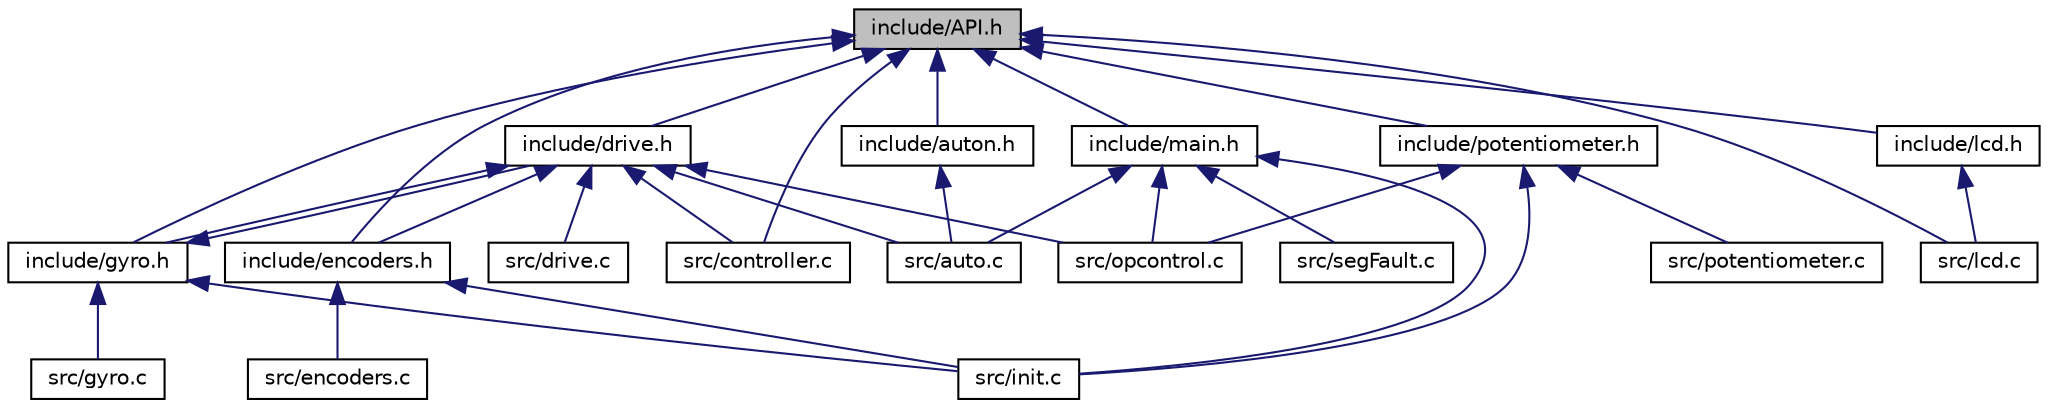 digraph "include/API.h"
{
  edge [fontname="Helvetica",fontsize="10",labelfontname="Helvetica",labelfontsize="10"];
  node [fontname="Helvetica",fontsize="10",shape=record];
  Node6 [label="include/API.h",height=0.2,width=0.4,color="black", fillcolor="grey75", style="filled", fontcolor="black"];
  Node6 -> Node7 [dir="back",color="midnightblue",fontsize="10",style="solid"];
  Node7 [label="include/auton.h",height=0.2,width=0.4,color="black", fillcolor="white", style="filled",URL="$auton_8h.html",tooltip="Defines different pieces and functions for the autonomous. "];
  Node7 -> Node8 [dir="back",color="midnightblue",fontsize="10",style="solid"];
  Node8 [label="src/auto.c",height=0.2,width=0.4,color="black", fillcolor="white", style="filled",URL="$auto_8c.html",tooltip="File for autonomous code. "];
  Node6 -> Node9 [dir="back",color="midnightblue",fontsize="10",style="solid"];
  Node9 [label="include/drive.h",height=0.2,width=0.4,color="black", fillcolor="white", style="filled",URL="$drive_8h.html",tooltip="Basic drive definitions and functions. "];
  Node9 -> Node10 [dir="back",color="midnightblue",fontsize="10",style="solid"];
  Node10 [label="include/gyro.h",height=0.2,width=0.4,color="black", fillcolor="white", style="filled",URL="$gyro_8h.html",tooltip="Declarations and macros for the VEX gyroscope. "];
  Node10 -> Node9 [dir="back",color="midnightblue",fontsize="10",style="solid"];
  Node10 -> Node11 [dir="back",color="midnightblue",fontsize="10",style="solid"];
  Node11 [label="src/gyro.c",height=0.2,width=0.4,color="black", fillcolor="white", style="filled",URL="$gyro_8c.html"];
  Node10 -> Node12 [dir="back",color="midnightblue",fontsize="10",style="solid"];
  Node12 [label="src/init.c",height=0.2,width=0.4,color="black", fillcolor="white", style="filled",URL="$init_8c.html",tooltip="File for initialization code. "];
  Node9 -> Node13 [dir="back",color="midnightblue",fontsize="10",style="solid"];
  Node13 [label="include/encoders.h",height=0.2,width=0.4,color="black", fillcolor="white", style="filled",URL="$encoders_8h.html",tooltip="wrapper around encoder functions "];
  Node13 -> Node14 [dir="back",color="midnightblue",fontsize="10",style="solid"];
  Node14 [label="src/encoders.c",height=0.2,width=0.4,color="black", fillcolor="white", style="filled",URL="$encoders_8c.html"];
  Node13 -> Node12 [dir="back",color="midnightblue",fontsize="10",style="solid"];
  Node9 -> Node8 [dir="back",color="midnightblue",fontsize="10",style="solid"];
  Node9 -> Node15 [dir="back",color="midnightblue",fontsize="10",style="solid"];
  Node15 [label="src/controller.c",height=0.2,width=0.4,color="black", fillcolor="white", style="filled",URL="$controller_8c.html"];
  Node9 -> Node16 [dir="back",color="midnightblue",fontsize="10",style="solid"];
  Node16 [label="src/drive.c",height=0.2,width=0.4,color="black", fillcolor="white", style="filled",URL="$drive_8c.html"];
  Node9 -> Node17 [dir="back",color="midnightblue",fontsize="10",style="solid"];
  Node17 [label="src/opcontrol.c",height=0.2,width=0.4,color="black", fillcolor="white", style="filled",URL="$opcontrol_8c.html",tooltip="File for operator control code. "];
  Node6 -> Node10 [dir="back",color="midnightblue",fontsize="10",style="solid"];
  Node6 -> Node13 [dir="back",color="midnightblue",fontsize="10",style="solid"];
  Node6 -> Node18 [dir="back",color="midnightblue",fontsize="10",style="solid"];
  Node18 [label="include/lcd.h",height=0.2,width=0.4,color="black", fillcolor="white", style="filled",URL="$lcd_8h.html",tooltip="LCD wrapper functions and macros. "];
  Node18 -> Node19 [dir="back",color="midnightblue",fontsize="10",style="solid"];
  Node19 [label="src/lcd.c",height=0.2,width=0.4,color="black", fillcolor="white", style="filled",URL="$lcd_8c.html"];
  Node6 -> Node20 [dir="back",color="midnightblue",fontsize="10",style="solid"];
  Node20 [label="include/main.h",height=0.2,width=0.4,color="black", fillcolor="white", style="filled",URL="$main_8h.html",tooltip="Header file for global functions. "];
  Node20 -> Node8 [dir="back",color="midnightblue",fontsize="10",style="solid"];
  Node20 -> Node12 [dir="back",color="midnightblue",fontsize="10",style="solid"];
  Node20 -> Node17 [dir="back",color="midnightblue",fontsize="10",style="solid"];
  Node20 -> Node21 [dir="back",color="midnightblue",fontsize="10",style="solid"];
  Node21 [label="src/segFault.c",height=0.2,width=0.4,color="black", fillcolor="white", style="filled",URL="$seg_fault_8c.html"];
  Node6 -> Node22 [dir="back",color="midnightblue",fontsize="10",style="solid"];
  Node22 [label="include/potentiometer.h",height=0.2,width=0.4,color="black", fillcolor="white", style="filled",URL="$potentiometer_8h.html"];
  Node22 -> Node12 [dir="back",color="midnightblue",fontsize="10",style="solid"];
  Node22 -> Node17 [dir="back",color="midnightblue",fontsize="10",style="solid"];
  Node22 -> Node23 [dir="back",color="midnightblue",fontsize="10",style="solid"];
  Node23 [label="src/potentiometer.c",height=0.2,width=0.4,color="black", fillcolor="white", style="filled",URL="$potentiometer_8c.html"];
  Node6 -> Node15 [dir="back",color="midnightblue",fontsize="10",style="solid"];
  Node6 -> Node19 [dir="back",color="midnightblue",fontsize="10",style="solid"];
}

